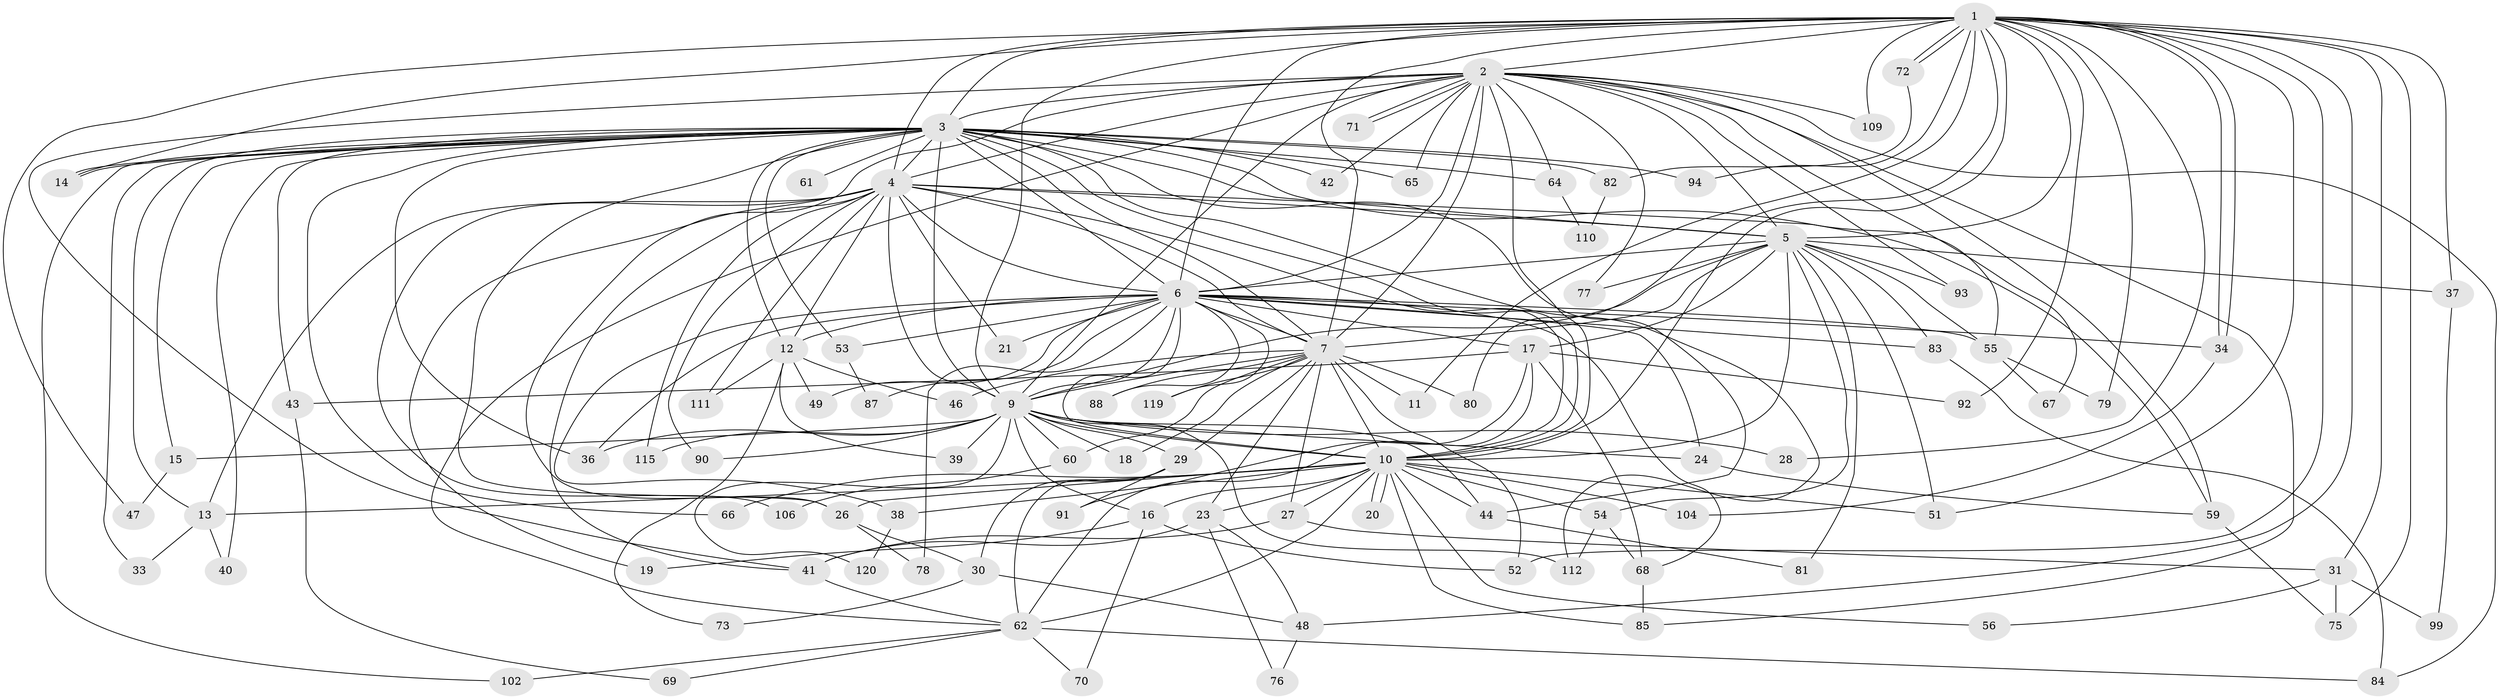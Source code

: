 // original degree distribution, {29: 0.00819672131147541, 25: 0.01639344262295082, 26: 0.01639344262295082, 20: 0.01639344262295082, 19: 0.00819672131147541, 17: 0.00819672131147541, 27: 0.00819672131147541, 2: 0.5573770491803278, 8: 0.00819672131147541, 3: 0.20491803278688525, 6: 0.00819672131147541, 5: 0.04918032786885246, 4: 0.08196721311475409, 9: 0.00819672131147541}
// Generated by graph-tools (version 1.1) at 2025/41/03/06/25 10:41:42]
// undirected, 92 vertices, 223 edges
graph export_dot {
graph [start="1"]
  node [color=gray90,style=filled];
  1 [super="+107"];
  2 [super="+105"];
  3 [super="+8"];
  4 [super="+63"];
  5 [super="+22"];
  6 [super="+113"];
  7 [super="+57"];
  9 [super="+35"];
  10 [super="+101"];
  11;
  12 [super="+117"];
  13 [super="+32"];
  14 [super="+25"];
  15;
  16 [super="+86"];
  17 [super="+89"];
  18;
  19;
  20;
  21;
  23 [super="+97"];
  24;
  26 [super="+74"];
  27;
  28;
  29;
  30;
  31;
  33;
  34 [super="+45"];
  36 [super="+95"];
  37;
  38;
  39 [super="+98"];
  40;
  41 [super="+50"];
  42;
  43;
  44 [super="+114"];
  46;
  47;
  48 [super="+100"];
  49;
  51 [super="+96"];
  52 [super="+58"];
  53;
  54;
  55 [super="+122"];
  56;
  59 [super="+118"];
  60;
  61;
  62;
  64;
  65;
  66;
  67;
  68 [super="+121"];
  69;
  70;
  71;
  72;
  73;
  75;
  76;
  77;
  78;
  79;
  80;
  81;
  82;
  83;
  84 [super="+108"];
  85 [super="+103"];
  87;
  88;
  90;
  91;
  92;
  93;
  94;
  99;
  102;
  104;
  106;
  109;
  110;
  111;
  112 [super="+116"];
  115;
  119;
  120;
  1 -- 2;
  1 -- 3 [weight=2];
  1 -- 4;
  1 -- 5;
  1 -- 6;
  1 -- 7;
  1 -- 9 [weight=2];
  1 -- 10;
  1 -- 11;
  1 -- 28;
  1 -- 31;
  1 -- 34;
  1 -- 34;
  1 -- 37;
  1 -- 47;
  1 -- 48;
  1 -- 52;
  1 -- 72;
  1 -- 72;
  1 -- 79;
  1 -- 80;
  1 -- 92;
  1 -- 94;
  1 -- 109;
  1 -- 75;
  1 -- 14;
  1 -- 51;
  2 -- 3 [weight=2];
  2 -- 4;
  2 -- 5;
  2 -- 6;
  2 -- 7 [weight=2];
  2 -- 9;
  2 -- 10;
  2 -- 41;
  2 -- 42;
  2 -- 64;
  2 -- 65;
  2 -- 67;
  2 -- 71;
  2 -- 71;
  2 -- 77;
  2 -- 84;
  2 -- 85;
  2 -- 93;
  2 -- 109;
  2 -- 62;
  2 -- 59;
  2 -- 26;
  3 -- 4 [weight=2];
  3 -- 5 [weight=3];
  3 -- 6 [weight=3];
  3 -- 7 [weight=2];
  3 -- 9 [weight=2];
  3 -- 10 [weight=2];
  3 -- 12;
  3 -- 14;
  3 -- 14;
  3 -- 15;
  3 -- 26;
  3 -- 33;
  3 -- 43;
  3 -- 61 [weight=2];
  3 -- 64;
  3 -- 65;
  3 -- 66;
  3 -- 82;
  3 -- 94;
  3 -- 102;
  3 -- 112;
  3 -- 36;
  3 -- 40;
  3 -- 42;
  3 -- 44;
  3 -- 53;
  3 -- 55;
  3 -- 13;
  4 -- 5;
  4 -- 6;
  4 -- 7;
  4 -- 9;
  4 -- 10 [weight=2];
  4 -- 12;
  4 -- 13;
  4 -- 19;
  4 -- 21;
  4 -- 59;
  4 -- 90;
  4 -- 106;
  4 -- 111;
  4 -- 115;
  4 -- 41;
  5 -- 6;
  5 -- 7;
  5 -- 9;
  5 -- 10;
  5 -- 17;
  5 -- 37;
  5 -- 51;
  5 -- 54;
  5 -- 55;
  5 -- 77;
  5 -- 81;
  5 -- 83;
  5 -- 93;
  6 -- 7;
  6 -- 9;
  6 -- 10;
  6 -- 17;
  6 -- 21;
  6 -- 24;
  6 -- 38;
  6 -- 49;
  6 -- 53;
  6 -- 55;
  6 -- 68;
  6 -- 78;
  6 -- 83;
  6 -- 87;
  6 -- 88;
  6 -- 119;
  6 -- 12;
  6 -- 34;
  6 -- 36;
  7 -- 9;
  7 -- 10;
  7 -- 11;
  7 -- 18;
  7 -- 23;
  7 -- 27;
  7 -- 29;
  7 -- 46;
  7 -- 80;
  7 -- 88;
  7 -- 119;
  7 -- 60;
  7 -- 52;
  9 -- 10;
  9 -- 15;
  9 -- 16;
  9 -- 18;
  9 -- 24;
  9 -- 28;
  9 -- 29;
  9 -- 36;
  9 -- 39 [weight=2];
  9 -- 60;
  9 -- 90;
  9 -- 112;
  9 -- 115;
  9 -- 120;
  9 -- 44;
  10 -- 13;
  10 -- 16 [weight=2];
  10 -- 20;
  10 -- 20;
  10 -- 23;
  10 -- 26;
  10 -- 27;
  10 -- 38;
  10 -- 44;
  10 -- 51;
  10 -- 54;
  10 -- 56;
  10 -- 66;
  10 -- 85;
  10 -- 104;
  10 -- 62;
  12 -- 39;
  12 -- 46;
  12 -- 49;
  12 -- 73;
  12 -- 111;
  13 -- 40;
  13 -- 33;
  15 -- 47;
  16 -- 19;
  16 -- 52;
  16 -- 70;
  17 -- 43;
  17 -- 68;
  17 -- 91;
  17 -- 92;
  17 -- 62;
  23 -- 48;
  23 -- 76;
  23 -- 41;
  24 -- 59;
  26 -- 30;
  26 -- 78;
  27 -- 31;
  27 -- 41;
  29 -- 30;
  29 -- 62;
  29 -- 91;
  30 -- 73;
  30 -- 48;
  31 -- 56;
  31 -- 75;
  31 -- 99;
  34 -- 104;
  37 -- 99;
  38 -- 120;
  41 -- 62;
  43 -- 69;
  44 -- 81;
  48 -- 76;
  53 -- 87;
  54 -- 112;
  54 -- 68;
  55 -- 67;
  55 -- 79;
  59 -- 75;
  60 -- 106;
  62 -- 69;
  62 -- 70;
  62 -- 102;
  62 -- 84;
  64 -- 110;
  68 -- 85;
  72 -- 82;
  82 -- 110;
  83 -- 84;
}
